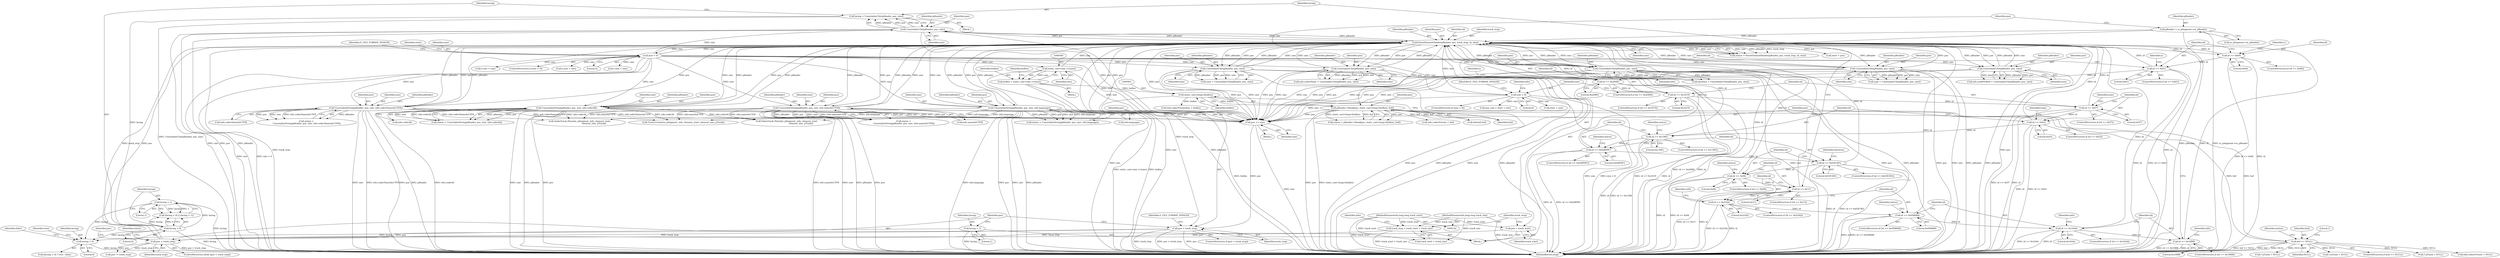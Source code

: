 digraph "0_Android_cc274e2abe8b2a6698a5c47d8aa4bb45f1f9538d_57@API" {
"1000674" [label="(Call,lacing > 0)"];
"1000512" [label="(Call,lacing > 1)"];
"1000509" [label="(Call,lacing < 0)"];
"1000501" [label="(Call,lacing = UnserializeUInt(pReader, pos, size))"];
"1000503" [label="(Call,UnserializeUInt(pReader, pos, size))"];
"1000223" [label="(Call,ParseElementHeader(pReader, pos, track_stop, id, size))"];
"1000613" [label="(Call,UnserializeUInt(pReader, pos, size))"];
"1000236" [label="(Call,size < 0)"];
"1000458" [label="(Call,UnserializeUInt(pReader, pos, size))"];
"1000388" [label="(Call,UnserializeUInt(pReader, pos, size))"];
"1000627" [label="(Call,UnserializeUInt(pReader, pos, size))"];
"1000134" [label="(Call,pReader = m_pSegment->m_pReader)"];
"1000592" [label="(Call,UnserializeString(pReader, pos, size, info.codecNameAsUTF8))"];
"1000484" [label="(Call,UnserializeString(pReader, pos, size, info.codecId))"];
"1000418" [label="(Call,UnserializeString(pReader, pos, size, info.nameAsUTF8))"];
"1000438" [label="(Call,UnserializeString(pReader, pos, size, info.language))"];
"1000358" [label="(Call,UnserializeUInt(pReader, pos, size))"];
"1000214" [label="(Call,pos < track_stop)"];
"1000140" [label="(Call,pos = track_start)"];
"1000123" [label="(MethodParameterIn,long long track_start)"];
"1000635" [label="(Call,pos > track_stop)"];
"1000631" [label="(Call,pos += size)"];
"1000539" [label="(Call,static_cast<size_t>(size))"];
"1000299" [label="(Call,size > 8)"];
"1000560" [label="(Call,pReader->Read(pos, static_cast<long>(buflen), buf))"];
"1000562" [label="(Call,static_cast<long>(buflen))"];
"1000537" [label="(Call,buflen = static_cast<size_t>(size))"];
"1000551" [label="(Call,buf == NULL)"];
"1000144" [label="(Call,track_stop = track_start + track_size)"];
"1000124" [label="(MethodParameterIn,long long track_size)"];
"1000519" [label="(Call,id == 0x23A2)"];
"1000497" [label="(Call,id == 0x1C)"];
"1000477" [label="(Call,id == 0x06)"];
"1000451" [label="(Call,id == 0x03E383)"];
"1000431" [label="(Call,id == 0x02B59C)"];
"1000411" [label="(Call,id == 0x136E)"];
"1000381" [label="(Call,id == 0x03)"];
"1000351" [label="(Call,id == 0x57)"];
"1000294" [label="(Call,id == 0x33C5)"];
"1000278" [label="(Call,id == 0x2D80)"];
"1000262" [label="(Call,id == 0x61)"];
"1000246" [label="(Call,id == 0x60)"];
"1000585" [label="(Call,id == 0x058688)"];
"1000605" [label="(Call,id == 0x16AA)"];
"1000619" [label="(Call,id == 0x16BB)"];
"1000210" [label="(Call,lacing = 1)"];
"1000678" [label="(Identifier,false)"];
"1000135" [label="(Identifier,pReader)"];
"1000611" [label="(Identifier,info)"];
"1000263" [label="(Identifier,id)"];
"1000501" [label="(Call,lacing = UnserializeUInt(pReader, pos, size))"];
"1000357" [label="(Identifier,num)"];
"1000461" [label="(Identifier,size)"];
"1000422" [label="(Call,info.nameAsUTF8)"];
"1000478" [label="(Identifier,id)"];
"1000673" [label="(Call,(lacing > 0) ? true : false)"];
"1000245" [label="(ControlStructure,if (id == 0x60))"];
"1000604" [label="(ControlStructure,if (id == 0x16AA))"];
"1000538" [label="(Identifier,buflen)"];
"1000484" [label="(Call,UnserializeString(pReader, pos, size, info.codecId))"];
"1000482" [label="(Call,status = UnserializeString(pReader, pos, size, info.codecId))"];
"1000303" [label="(Identifier,E_FILE_FORMAT_INVALID)"];
"1000213" [label="(ControlStructure,while (pos < track_stop))"];
"1000639" [label="(Identifier,E_FILE_FORMAT_INVALID)"];
"1000498" [label="(Identifier,id)"];
"1000360" [label="(Identifier,pos)"];
"1000280" [label="(Literal,0x2D80)"];
"1000618" [label="(ControlStructure,if (id == 0x16BB))"];
"1000772" [label="(Call,* pTrack = NULL)"];
"1000584" [label="(ControlStructure,if (id == 0x058688))"];
"1000437" [label="(Identifier,status)"];
"1000605" [label="(Call,id == 0x16AA)"];
"1000514" [label="(Literal,1)"];
"1000625" [label="(Identifier,info)"];
"1000550" [label="(ControlStructure,if (buf == NULL))"];
"1000439" [label="(Identifier,pReader)"];
"1000134" [label="(Call,pReader = m_pSegment->m_pReader)"];
"1000391" [label="(Identifier,size)"];
"1000854" [label="(Call,* pTrack = NULL)"];
"1000504" [label="(Identifier,pReader)"];
"1000390" [label="(Identifier,pos)"];
"1000440" [label="(Identifier,pos)"];
"1000419" [label="(Identifier,pReader)"];
"1000410" [label="(ControlStructure,if (id == 0x136E))"];
"1000278" [label="(Call,id == 0x2D80)"];
"1000614" [label="(Identifier,pReader)"];
"1000677" [label="(Identifier,true)"];
"1000222" [label="(Identifier,status)"];
"1000537" [label="(Call,buflen = static_cast<size_t>(size))"];
"1000587" [label="(Literal,0x058688)"];
"1000487" [label="(Identifier,size)"];
"1000485" [label="(Identifier,pReader)"];
"1000860" [label="(Call,Track::Create(m_pSegment, info, element_start, element_size, pTrack))"];
"1000512" [label="(Call,lacing > 1)"];
"1000438" [label="(Call,UnserializeString(pReader, pos, size, info.language))"];
"1000212" [label="(Literal,1)"];
"1000508" [label="(Call,(lacing < 0) || (lacing > 1))"];
"1000356" [label="(Call,num = UnserializeUInt(pReader, pos, size))"];
"1000479" [label="(Literal,0x06)"];
"1000436" [label="(Call,status = UnserializeString(pReader, pos, size, info.language))"];
"1000380" [label="(ControlStructure,if (id == 0x03))"];
"1000591" [label="(Identifier,status)"];
"1000228" [label="(Identifier,size)"];
"1000594" [label="(Identifier,pos)"];
"1000306" [label="(Identifier,info)"];
"1000361" [label="(Identifier,size)"];
"1000676" [label="(Literal,0)"];
"1000123" [label="(MethodParameterIn,long long track_start)"];
"1000522" [label="(Block,)"];
"1000293" [label="(ControlStructure,if (id == 0x33C5))"];
"1000613" [label="(Call,UnserializeUInt(pReader, pos, size))"];
"1000674" [label="(Call,lacing > 0)"];
"1000497" [label="(Call,id == 0x1C)"];
"1000595" [label="(Identifier,size)"];
"1000300" [label="(Identifier,size)"];
"1000627" [label="(Call,UnserializeUInt(pReader, pos, size))"];
"1000518" [label="(ControlStructure,if (id == 0x23A2))"];
"1000382" [label="(Identifier,id)"];
"1000430" [label="(ControlStructure,if (id == 0x02B59C))"];
"1000559" [label="(Identifier,status)"];
"1000261" [label="(ControlStructure,if (id == 0x61))"];
"1000243" [label="(Identifier,start)"];
"1000142" [label="(Identifier,track_start)"];
"1000294" [label="(Call,id == 0x33C5)"];
"1000621" [label="(Literal,0x16BB)"];
"1000636" [label="(Identifier,pos)"];
"1000277" [label="(ControlStructure,if (id == 0x2D80))"];
"1000620" [label="(Identifier,id)"];
"1000635" [label="(Call,pos > track_stop)"];
"1000499" [label="(Literal,0x1C)"];
"1000211" [label="(Identifier,lacing)"];
"1000236" [label="(Call,size < 0)"];
"1000541" [label="(Identifier,size)"];
"1000140" [label="(Call,pos = track_start)"];
"1000418" [label="(Call,UnserializeString(pReader, pos, size, info.nameAsUTF8))"];
"1000456" [label="(Call,duration = UnserializeUInt(pReader, pos, size))"];
"1000299" [label="(Call,size > 8)"];
"1000714" [label="(Call,VideoTrack::Parse(m_pSegment, info, element_start,\n                                          element_size, pTrack))"];
"1000569" [label="(Call,delete[] buf)"];
"1000412" [label="(Identifier,id)"];
"1000417" [label="(Identifier,status)"];
"1000510" [label="(Identifier,lacing)"];
"1000503" [label="(Call,UnserializeUInt(pReader, pos, size))"];
"1000432" [label="(Identifier,id)"];
"1000350" [label="(ControlStructure,if (id == 0x57))"];
"1000411" [label="(Call,id == 0x136E)"];
"1000381" [label="(Call,id == 0x03)"];
"1000359" [label="(Identifier,pReader)"];
"1000141" [label="(Identifier,pos)"];
"1000284" [label="(Identifier,e)"];
"1000287" [label="(Call,e.size = size)"];
"1000452" [label="(Identifier,id)"];
"1000526" [label="(Call,info.codecPrivate = NULL)"];
"1000488" [label="(Call,info.codecId)"];
"1000551" [label="(Call,buf == NULL)"];
"1000221" [label="(Call,status = ParseElementHeader(pReader, pos, track_stop, id, size))"];
"1000596" [label="(Call,info.codecNameAsUTF8)"];
"1000235" [label="(ControlStructure,if (size < 0))"];
"1000237" [label="(Identifier,size)"];
"1000421" [label="(Identifier,size)"];
"1000298" [label="(ControlStructure,if (size > 8))"];
"1000483" [label="(Identifier,status)"];
"1000387" [label="(Identifier,type)"];
"1000451" [label="(Call,id == 0x03E383)"];
"1000634" [label="(ControlStructure,if (pos > track_stop))"];
"1000240" [label="(Identifier,E_FILE_FORMAT_INVALID)"];
"1000630" [label="(Identifier,size)"];
"1000217" [label="(Block,)"];
"1000224" [label="(Identifier,pReader)"];
"1000268" [label="(Identifier,a)"];
"1000520" [label="(Identifier,id)"];
"1000457" [label="(Identifier,duration)"];
"1000128" [label="(Block,)"];
"1000295" [label="(Identifier,id)"];
"1000352" [label="(Identifier,id)"];
"1000615" [label="(Identifier,pos)"];
"1000225" [label="(Identifier,pos)"];
"1000215" [label="(Identifier,pos)"];
"1000413" [label="(Literal,0x136E)"];
"1000609" [label="(Call,info.codecDelay = UnserializeUInt(pReader, pos, size))"];
"1000606" [label="(Identifier,id)"];
"1000619" [label="(Call,id == 0x16BB)"];
"1000708" [label="(Call,* pTrack = NULL)"];
"1000279" [label="(Identifier,id)"];
"1000496" [label="(ControlStructure,if (id == 0x1C))"];
"1000641" [label="(Call,pos != track_stop)"];
"1000628" [label="(Identifier,pReader)"];
"1000642" [label="(Identifier,pos)"];
"1000565" [label="(Identifier,buf)"];
"1000558" [label="(Call,status = pReader->Read(pos, static_cast<long>(buflen), buf))"];
"1000136" [label="(Call,m_pSegment->m_pReader)"];
"1000247" [label="(Identifier,id)"];
"1000296" [label="(Literal,0x33C5)"];
"1000450" [label="(ControlStructure,if (id == 0x03E383))"];
"1000458" [label="(Call,UnserializeUInt(pReader, pos, size))"];
"1000358" [label="(Call,UnserializeUInt(pReader, pos, size))"];
"1000553" [label="(Identifier,NULL)"];
"1000314" [label="(Call,pos_end = start + size)"];
"1000264" [label="(Literal,0x61)"];
"1000585" [label="(Call,id == 0x058688)"];
"1000564" [label="(Identifier,buflen)"];
"1000519" [label="(Call,id == 0x23A2)"];
"1000477" [label="(Call,id == 0x06)"];
"1000778" [label="(Call,AudioTrack::Parse(m_pSegment, info, element_start,\n                                          element_size, pTrack))"];
"1000633" [label="(Identifier,size)"];
"1000560" [label="(Call,pReader->Read(pos, static_cast<long>(buflen), buf))"];
"1000453" [label="(Literal,0x03E383)"];
"1000223" [label="(Call,ParseElementHeader(pReader, pos, track_stop, id, size))"];
"1000431" [label="(Call,id == 0x02B59C)"];
"1000586" [label="(Identifier,id)"];
"1000513" [label="(Identifier,lacing)"];
"1000509" [label="(Call,lacing < 0)"];
"1000144" [label="(Call,track_stop = track_start + track_size)"];
"1000351" [label="(Call,id == 0x57)"];
"1000460" [label="(Identifier,pos)"];
"1000578" [label="(Call,info.codecPrivateSize = buflen)"];
"1000524" [label="(Identifier,info)"];
"1000388" [label="(Call,UnserializeUInt(pReader, pos, size))"];
"1000592" [label="(Call,UnserializeString(pReader, pos, size, info.codecNameAsUTF8))"];
"1000124" [label="(MethodParameterIn,long long track_size)"];
"1000476" [label="(ControlStructure,if (id == 0x06))"];
"1000248" [label="(Literal,0x60)"];
"1000877" [label="(MethodReturn,long)"];
"1000246" [label="(Call,id == 0x60)"];
"1000486" [label="(Identifier,pos)"];
"1000543" [label="(Identifier,buflen)"];
"1000459" [label="(Identifier,pReader)"];
"1000539" [label="(Call,static_cast<size_t>(size))"];
"1000146" [label="(Call,track_start + track_size)"];
"1000623" [label="(Call,info.seekPreRoll = UnserializeUInt(pReader, pos, size))"];
"1000607" [label="(Literal,0x16AA)"];
"1000386" [label="(Call,type = UnserializeUInt(pReader, pos, size))"];
"1000590" [label="(Call,status =\n UnserializeString(pReader, pos, size, info.codecNameAsUTF8))"];
"1000433" [label="(Literal,0x02B59C)"];
"1000562" [label="(Call,static_cast<long>(buflen))"];
"1000271" [label="(Call,a.size = size)"];
"1000416" [label="(Call,status =\n UnserializeString(pReader, pos, size, info.nameAsUTF8))"];
"1000552" [label="(Identifier,buf)"];
"1000500" [label="(Block,)"];
"1000675" [label="(Identifier,lacing)"];
"1000214" [label="(Call,pos < track_stop)"];
"1000506" [label="(Identifier,size)"];
"1000616" [label="(Identifier,size)"];
"1000216" [label="(Identifier,track_stop)"];
"1000242" [label="(Call,start = pos)"];
"1000556" [label="(Literal,1)"];
"1000383" [label="(Literal,0x03)"];
"1000511" [label="(Literal,0)"];
"1000502" [label="(Identifier,lacing)"];
"1000262" [label="(Call,id == 0x61)"];
"1000210" [label="(Call,lacing = 1)"];
"1000389" [label="(Identifier,pReader)"];
"1000593" [label="(Identifier,pReader)"];
"1000632" [label="(Identifier,pos)"];
"1000631" [label="(Call,pos += size)"];
"1000301" [label="(Literal,8)"];
"1000238" [label="(Literal,0)"];
"1000637" [label="(Identifier,track_stop)"];
"1000227" [label="(Identifier,id)"];
"1000573" [label="(Call,info.codecPrivate = buf)"];
"1000442" [label="(Call,info.language)"];
"1000145" [label="(Identifier,track_stop)"];
"1000316" [label="(Call,start + size)"];
"1000561" [label="(Identifier,pos)"];
"1000505" [label="(Identifier,pos)"];
"1000152" [label="(Identifier,info)"];
"1000252" [label="(Identifier,v)"];
"1000353" [label="(Literal,0x57)"];
"1000521" [label="(Literal,0x23A2)"];
"1000226" [label="(Identifier,track_stop)"];
"1000629" [label="(Identifier,pos)"];
"1000420" [label="(Identifier,pos)"];
"1000441" [label="(Identifier,size)"];
"1000255" [label="(Call,v.size = size)"];
"1000674" -> "1000673"  [label="AST: "];
"1000674" -> "1000676"  [label="CFG: "];
"1000675" -> "1000674"  [label="AST: "];
"1000676" -> "1000674"  [label="AST: "];
"1000677" -> "1000674"  [label="CFG: "];
"1000678" -> "1000674"  [label="CFG: "];
"1000674" -> "1000877"  [label="DDG: lacing"];
"1000512" -> "1000674"  [label="DDG: lacing"];
"1000210" -> "1000674"  [label="DDG: lacing"];
"1000509" -> "1000674"  [label="DDG: lacing"];
"1000512" -> "1000508"  [label="AST: "];
"1000512" -> "1000514"  [label="CFG: "];
"1000513" -> "1000512"  [label="AST: "];
"1000514" -> "1000512"  [label="AST: "];
"1000508" -> "1000512"  [label="CFG: "];
"1000512" -> "1000877"  [label="DDG: lacing"];
"1000512" -> "1000508"  [label="DDG: lacing"];
"1000512" -> "1000508"  [label="DDG: 1"];
"1000509" -> "1000512"  [label="DDG: lacing"];
"1000509" -> "1000508"  [label="AST: "];
"1000509" -> "1000511"  [label="CFG: "];
"1000510" -> "1000509"  [label="AST: "];
"1000511" -> "1000509"  [label="AST: "];
"1000513" -> "1000509"  [label="CFG: "];
"1000508" -> "1000509"  [label="CFG: "];
"1000509" -> "1000877"  [label="DDG: lacing"];
"1000509" -> "1000508"  [label="DDG: lacing"];
"1000509" -> "1000508"  [label="DDG: 0"];
"1000501" -> "1000509"  [label="DDG: lacing"];
"1000501" -> "1000500"  [label="AST: "];
"1000501" -> "1000503"  [label="CFG: "];
"1000502" -> "1000501"  [label="AST: "];
"1000503" -> "1000501"  [label="AST: "];
"1000510" -> "1000501"  [label="CFG: "];
"1000501" -> "1000877"  [label="DDG: UnserializeUInt(pReader, pos, size)"];
"1000503" -> "1000501"  [label="DDG: pReader"];
"1000503" -> "1000501"  [label="DDG: pos"];
"1000503" -> "1000501"  [label="DDG: size"];
"1000503" -> "1000506"  [label="CFG: "];
"1000504" -> "1000503"  [label="AST: "];
"1000505" -> "1000503"  [label="AST: "];
"1000506" -> "1000503"  [label="AST: "];
"1000503" -> "1000877"  [label="DDG: size"];
"1000503" -> "1000877"  [label="DDG: pos"];
"1000503" -> "1000877"  [label="DDG: pReader"];
"1000503" -> "1000223"  [label="DDG: pReader"];
"1000503" -> "1000223"  [label="DDG: size"];
"1000223" -> "1000503"  [label="DDG: pReader"];
"1000223" -> "1000503"  [label="DDG: pos"];
"1000236" -> "1000503"  [label="DDG: size"];
"1000503" -> "1000631"  [label="DDG: size"];
"1000503" -> "1000631"  [label="DDG: pos"];
"1000223" -> "1000221"  [label="AST: "];
"1000223" -> "1000228"  [label="CFG: "];
"1000224" -> "1000223"  [label="AST: "];
"1000225" -> "1000223"  [label="AST: "];
"1000226" -> "1000223"  [label="AST: "];
"1000227" -> "1000223"  [label="AST: "];
"1000228" -> "1000223"  [label="AST: "];
"1000221" -> "1000223"  [label="CFG: "];
"1000223" -> "1000877"  [label="DDG: pos"];
"1000223" -> "1000877"  [label="DDG: id"];
"1000223" -> "1000877"  [label="DDG: track_stop"];
"1000223" -> "1000877"  [label="DDG: size"];
"1000223" -> "1000877"  [label="DDG: pReader"];
"1000223" -> "1000221"  [label="DDG: size"];
"1000223" -> "1000221"  [label="DDG: pReader"];
"1000223" -> "1000221"  [label="DDG: track_stop"];
"1000223" -> "1000221"  [label="DDG: id"];
"1000223" -> "1000221"  [label="DDG: pos"];
"1000613" -> "1000223"  [label="DDG: pReader"];
"1000613" -> "1000223"  [label="DDG: size"];
"1000458" -> "1000223"  [label="DDG: pReader"];
"1000458" -> "1000223"  [label="DDG: size"];
"1000388" -> "1000223"  [label="DDG: pReader"];
"1000388" -> "1000223"  [label="DDG: size"];
"1000627" -> "1000223"  [label="DDG: pReader"];
"1000627" -> "1000223"  [label="DDG: size"];
"1000134" -> "1000223"  [label="DDG: pReader"];
"1000592" -> "1000223"  [label="DDG: pReader"];
"1000592" -> "1000223"  [label="DDG: size"];
"1000484" -> "1000223"  [label="DDG: pReader"];
"1000484" -> "1000223"  [label="DDG: size"];
"1000418" -> "1000223"  [label="DDG: pReader"];
"1000418" -> "1000223"  [label="DDG: size"];
"1000438" -> "1000223"  [label="DDG: pReader"];
"1000438" -> "1000223"  [label="DDG: size"];
"1000358" -> "1000223"  [label="DDG: pReader"];
"1000358" -> "1000223"  [label="DDG: size"];
"1000214" -> "1000223"  [label="DDG: pos"];
"1000214" -> "1000223"  [label="DDG: track_stop"];
"1000519" -> "1000223"  [label="DDG: id"];
"1000497" -> "1000223"  [label="DDG: id"];
"1000411" -> "1000223"  [label="DDG: id"];
"1000585" -> "1000223"  [label="DDG: id"];
"1000431" -> "1000223"  [label="DDG: id"];
"1000294" -> "1000223"  [label="DDG: id"];
"1000381" -> "1000223"  [label="DDG: id"];
"1000351" -> "1000223"  [label="DDG: id"];
"1000605" -> "1000223"  [label="DDG: id"];
"1000477" -> "1000223"  [label="DDG: id"];
"1000278" -> "1000223"  [label="DDG: id"];
"1000262" -> "1000223"  [label="DDG: id"];
"1000451" -> "1000223"  [label="DDG: id"];
"1000246" -> "1000223"  [label="DDG: id"];
"1000619" -> "1000223"  [label="DDG: id"];
"1000236" -> "1000223"  [label="DDG: size"];
"1000539" -> "1000223"  [label="DDG: size"];
"1000299" -> "1000223"  [label="DDG: size"];
"1000223" -> "1000236"  [label="DDG: size"];
"1000223" -> "1000242"  [label="DDG: pos"];
"1000223" -> "1000246"  [label="DDG: id"];
"1000223" -> "1000358"  [label="DDG: pReader"];
"1000223" -> "1000358"  [label="DDG: pos"];
"1000223" -> "1000388"  [label="DDG: pReader"];
"1000223" -> "1000388"  [label="DDG: pos"];
"1000223" -> "1000418"  [label="DDG: pReader"];
"1000223" -> "1000418"  [label="DDG: pos"];
"1000223" -> "1000438"  [label="DDG: pReader"];
"1000223" -> "1000438"  [label="DDG: pos"];
"1000223" -> "1000458"  [label="DDG: pReader"];
"1000223" -> "1000458"  [label="DDG: pos"];
"1000223" -> "1000484"  [label="DDG: pReader"];
"1000223" -> "1000484"  [label="DDG: pos"];
"1000223" -> "1000560"  [label="DDG: pos"];
"1000223" -> "1000592"  [label="DDG: pReader"];
"1000223" -> "1000592"  [label="DDG: pos"];
"1000223" -> "1000613"  [label="DDG: pReader"];
"1000223" -> "1000613"  [label="DDG: pos"];
"1000223" -> "1000627"  [label="DDG: pReader"];
"1000223" -> "1000627"  [label="DDG: pos"];
"1000223" -> "1000631"  [label="DDG: pos"];
"1000223" -> "1000635"  [label="DDG: track_stop"];
"1000613" -> "1000609"  [label="AST: "];
"1000613" -> "1000616"  [label="CFG: "];
"1000614" -> "1000613"  [label="AST: "];
"1000615" -> "1000613"  [label="AST: "];
"1000616" -> "1000613"  [label="AST: "];
"1000609" -> "1000613"  [label="CFG: "];
"1000613" -> "1000877"  [label="DDG: pReader"];
"1000613" -> "1000609"  [label="DDG: pReader"];
"1000613" -> "1000609"  [label="DDG: pos"];
"1000613" -> "1000609"  [label="DDG: size"];
"1000236" -> "1000613"  [label="DDG: size"];
"1000613" -> "1000631"  [label="DDG: size"];
"1000613" -> "1000631"  [label="DDG: pos"];
"1000236" -> "1000235"  [label="AST: "];
"1000236" -> "1000238"  [label="CFG: "];
"1000237" -> "1000236"  [label="AST: "];
"1000238" -> "1000236"  [label="AST: "];
"1000240" -> "1000236"  [label="CFG: "];
"1000243" -> "1000236"  [label="CFG: "];
"1000236" -> "1000877"  [label="DDG: size"];
"1000236" -> "1000877"  [label="DDG: size < 0"];
"1000236" -> "1000255"  [label="DDG: size"];
"1000236" -> "1000271"  [label="DDG: size"];
"1000236" -> "1000287"  [label="DDG: size"];
"1000236" -> "1000299"  [label="DDG: size"];
"1000236" -> "1000358"  [label="DDG: size"];
"1000236" -> "1000388"  [label="DDG: size"];
"1000236" -> "1000418"  [label="DDG: size"];
"1000236" -> "1000438"  [label="DDG: size"];
"1000236" -> "1000458"  [label="DDG: size"];
"1000236" -> "1000484"  [label="DDG: size"];
"1000236" -> "1000539"  [label="DDG: size"];
"1000236" -> "1000592"  [label="DDG: size"];
"1000236" -> "1000627"  [label="DDG: size"];
"1000236" -> "1000631"  [label="DDG: size"];
"1000458" -> "1000456"  [label="AST: "];
"1000458" -> "1000461"  [label="CFG: "];
"1000459" -> "1000458"  [label="AST: "];
"1000460" -> "1000458"  [label="AST: "];
"1000461" -> "1000458"  [label="AST: "];
"1000456" -> "1000458"  [label="CFG: "];
"1000458" -> "1000877"  [label="DDG: size"];
"1000458" -> "1000877"  [label="DDG: pos"];
"1000458" -> "1000877"  [label="DDG: pReader"];
"1000458" -> "1000456"  [label="DDG: pReader"];
"1000458" -> "1000456"  [label="DDG: pos"];
"1000458" -> "1000456"  [label="DDG: size"];
"1000458" -> "1000631"  [label="DDG: size"];
"1000458" -> "1000631"  [label="DDG: pos"];
"1000388" -> "1000386"  [label="AST: "];
"1000388" -> "1000391"  [label="CFG: "];
"1000389" -> "1000388"  [label="AST: "];
"1000390" -> "1000388"  [label="AST: "];
"1000391" -> "1000388"  [label="AST: "];
"1000386" -> "1000388"  [label="CFG: "];
"1000388" -> "1000877"  [label="DDG: pReader"];
"1000388" -> "1000877"  [label="DDG: pos"];
"1000388" -> "1000877"  [label="DDG: size"];
"1000388" -> "1000386"  [label="DDG: pReader"];
"1000388" -> "1000386"  [label="DDG: pos"];
"1000388" -> "1000386"  [label="DDG: size"];
"1000388" -> "1000631"  [label="DDG: size"];
"1000388" -> "1000631"  [label="DDG: pos"];
"1000627" -> "1000623"  [label="AST: "];
"1000627" -> "1000630"  [label="CFG: "];
"1000628" -> "1000627"  [label="AST: "];
"1000629" -> "1000627"  [label="AST: "];
"1000630" -> "1000627"  [label="AST: "];
"1000623" -> "1000627"  [label="CFG: "];
"1000627" -> "1000877"  [label="DDG: pReader"];
"1000627" -> "1000623"  [label="DDG: pReader"];
"1000627" -> "1000623"  [label="DDG: pos"];
"1000627" -> "1000623"  [label="DDG: size"];
"1000627" -> "1000631"  [label="DDG: size"];
"1000627" -> "1000631"  [label="DDG: pos"];
"1000134" -> "1000128"  [label="AST: "];
"1000134" -> "1000136"  [label="CFG: "];
"1000135" -> "1000134"  [label="AST: "];
"1000136" -> "1000134"  [label="AST: "];
"1000141" -> "1000134"  [label="CFG: "];
"1000134" -> "1000877"  [label="DDG: pReader"];
"1000134" -> "1000877"  [label="DDG: m_pSegment->m_pReader"];
"1000592" -> "1000590"  [label="AST: "];
"1000592" -> "1000596"  [label="CFG: "];
"1000593" -> "1000592"  [label="AST: "];
"1000594" -> "1000592"  [label="AST: "];
"1000595" -> "1000592"  [label="AST: "];
"1000596" -> "1000592"  [label="AST: "];
"1000590" -> "1000592"  [label="CFG: "];
"1000592" -> "1000877"  [label="DDG: size"];
"1000592" -> "1000877"  [label="DDG: info.codecNameAsUTF8"];
"1000592" -> "1000877"  [label="DDG: pos"];
"1000592" -> "1000877"  [label="DDG: pReader"];
"1000592" -> "1000590"  [label="DDG: pReader"];
"1000592" -> "1000590"  [label="DDG: pos"];
"1000592" -> "1000590"  [label="DDG: size"];
"1000592" -> "1000590"  [label="DDG: info.codecNameAsUTF8"];
"1000592" -> "1000631"  [label="DDG: size"];
"1000592" -> "1000631"  [label="DDG: pos"];
"1000592" -> "1000714"  [label="DDG: info.codecNameAsUTF8"];
"1000592" -> "1000778"  [label="DDG: info.codecNameAsUTF8"];
"1000592" -> "1000860"  [label="DDG: info.codecNameAsUTF8"];
"1000484" -> "1000482"  [label="AST: "];
"1000484" -> "1000488"  [label="CFG: "];
"1000485" -> "1000484"  [label="AST: "];
"1000486" -> "1000484"  [label="AST: "];
"1000487" -> "1000484"  [label="AST: "];
"1000488" -> "1000484"  [label="AST: "];
"1000482" -> "1000484"  [label="CFG: "];
"1000484" -> "1000877"  [label="DDG: pos"];
"1000484" -> "1000877"  [label="DDG: info.codecId"];
"1000484" -> "1000877"  [label="DDG: size"];
"1000484" -> "1000877"  [label="DDG: pReader"];
"1000484" -> "1000482"  [label="DDG: pReader"];
"1000484" -> "1000482"  [label="DDG: pos"];
"1000484" -> "1000482"  [label="DDG: size"];
"1000484" -> "1000482"  [label="DDG: info.codecId"];
"1000484" -> "1000631"  [label="DDG: size"];
"1000484" -> "1000631"  [label="DDG: pos"];
"1000484" -> "1000714"  [label="DDG: info.codecId"];
"1000484" -> "1000778"  [label="DDG: info.codecId"];
"1000484" -> "1000860"  [label="DDG: info.codecId"];
"1000418" -> "1000416"  [label="AST: "];
"1000418" -> "1000422"  [label="CFG: "];
"1000419" -> "1000418"  [label="AST: "];
"1000420" -> "1000418"  [label="AST: "];
"1000421" -> "1000418"  [label="AST: "];
"1000422" -> "1000418"  [label="AST: "];
"1000416" -> "1000418"  [label="CFG: "];
"1000418" -> "1000877"  [label="DDG: pos"];
"1000418" -> "1000877"  [label="DDG: info.nameAsUTF8"];
"1000418" -> "1000877"  [label="DDG: size"];
"1000418" -> "1000877"  [label="DDG: pReader"];
"1000418" -> "1000416"  [label="DDG: pReader"];
"1000418" -> "1000416"  [label="DDG: pos"];
"1000418" -> "1000416"  [label="DDG: size"];
"1000418" -> "1000416"  [label="DDG: info.nameAsUTF8"];
"1000418" -> "1000631"  [label="DDG: size"];
"1000418" -> "1000631"  [label="DDG: pos"];
"1000418" -> "1000714"  [label="DDG: info.nameAsUTF8"];
"1000418" -> "1000778"  [label="DDG: info.nameAsUTF8"];
"1000418" -> "1000860"  [label="DDG: info.nameAsUTF8"];
"1000438" -> "1000436"  [label="AST: "];
"1000438" -> "1000442"  [label="CFG: "];
"1000439" -> "1000438"  [label="AST: "];
"1000440" -> "1000438"  [label="AST: "];
"1000441" -> "1000438"  [label="AST: "];
"1000442" -> "1000438"  [label="AST: "];
"1000436" -> "1000438"  [label="CFG: "];
"1000438" -> "1000877"  [label="DDG: info.language"];
"1000438" -> "1000877"  [label="DDG: pos"];
"1000438" -> "1000877"  [label="DDG: size"];
"1000438" -> "1000877"  [label="DDG: pReader"];
"1000438" -> "1000436"  [label="DDG: pReader"];
"1000438" -> "1000436"  [label="DDG: pos"];
"1000438" -> "1000436"  [label="DDG: size"];
"1000438" -> "1000436"  [label="DDG: info.language"];
"1000438" -> "1000631"  [label="DDG: size"];
"1000438" -> "1000631"  [label="DDG: pos"];
"1000438" -> "1000714"  [label="DDG: info.language"];
"1000438" -> "1000778"  [label="DDG: info.language"];
"1000438" -> "1000860"  [label="DDG: info.language"];
"1000358" -> "1000356"  [label="AST: "];
"1000358" -> "1000361"  [label="CFG: "];
"1000359" -> "1000358"  [label="AST: "];
"1000360" -> "1000358"  [label="AST: "];
"1000361" -> "1000358"  [label="AST: "];
"1000356" -> "1000358"  [label="CFG: "];
"1000358" -> "1000877"  [label="DDG: size"];
"1000358" -> "1000877"  [label="DDG: pos"];
"1000358" -> "1000877"  [label="DDG: pReader"];
"1000358" -> "1000356"  [label="DDG: pReader"];
"1000358" -> "1000356"  [label="DDG: pos"];
"1000358" -> "1000356"  [label="DDG: size"];
"1000358" -> "1000631"  [label="DDG: size"];
"1000358" -> "1000631"  [label="DDG: pos"];
"1000214" -> "1000213"  [label="AST: "];
"1000214" -> "1000216"  [label="CFG: "];
"1000215" -> "1000214"  [label="AST: "];
"1000216" -> "1000214"  [label="AST: "];
"1000222" -> "1000214"  [label="CFG: "];
"1000642" -> "1000214"  [label="CFG: "];
"1000214" -> "1000877"  [label="DDG: pos < track_stop"];
"1000140" -> "1000214"  [label="DDG: pos"];
"1000635" -> "1000214"  [label="DDG: pos"];
"1000635" -> "1000214"  [label="DDG: track_stop"];
"1000144" -> "1000214"  [label="DDG: track_stop"];
"1000214" -> "1000641"  [label="DDG: pos"];
"1000214" -> "1000641"  [label="DDG: track_stop"];
"1000140" -> "1000128"  [label="AST: "];
"1000140" -> "1000142"  [label="CFG: "];
"1000141" -> "1000140"  [label="AST: "];
"1000142" -> "1000140"  [label="AST: "];
"1000145" -> "1000140"  [label="CFG: "];
"1000123" -> "1000140"  [label="DDG: track_start"];
"1000123" -> "1000122"  [label="AST: "];
"1000123" -> "1000877"  [label="DDG: track_start"];
"1000123" -> "1000144"  [label="DDG: track_start"];
"1000123" -> "1000146"  [label="DDG: track_start"];
"1000635" -> "1000634"  [label="AST: "];
"1000635" -> "1000637"  [label="CFG: "];
"1000636" -> "1000635"  [label="AST: "];
"1000637" -> "1000635"  [label="AST: "];
"1000215" -> "1000635"  [label="CFG: "];
"1000639" -> "1000635"  [label="CFG: "];
"1000635" -> "1000877"  [label="DDG: track_stop"];
"1000635" -> "1000877"  [label="DDG: pos > track_stop"];
"1000635" -> "1000877"  [label="DDG: pos"];
"1000631" -> "1000635"  [label="DDG: pos"];
"1000631" -> "1000217"  [label="AST: "];
"1000631" -> "1000633"  [label="CFG: "];
"1000632" -> "1000631"  [label="AST: "];
"1000633" -> "1000631"  [label="AST: "];
"1000636" -> "1000631"  [label="CFG: "];
"1000631" -> "1000877"  [label="DDG: size"];
"1000539" -> "1000631"  [label="DDG: size"];
"1000299" -> "1000631"  [label="DDG: size"];
"1000560" -> "1000631"  [label="DDG: pos"];
"1000539" -> "1000537"  [label="AST: "];
"1000539" -> "1000541"  [label="CFG: "];
"1000540" -> "1000539"  [label="AST: "];
"1000541" -> "1000539"  [label="AST: "];
"1000537" -> "1000539"  [label="CFG: "];
"1000539" -> "1000877"  [label="DDG: size"];
"1000539" -> "1000537"  [label="DDG: size"];
"1000299" -> "1000298"  [label="AST: "];
"1000299" -> "1000301"  [label="CFG: "];
"1000300" -> "1000299"  [label="AST: "];
"1000301" -> "1000299"  [label="AST: "];
"1000303" -> "1000299"  [label="CFG: "];
"1000306" -> "1000299"  [label="CFG: "];
"1000299" -> "1000877"  [label="DDG: size > 8"];
"1000299" -> "1000877"  [label="DDG: size"];
"1000299" -> "1000314"  [label="DDG: size"];
"1000299" -> "1000316"  [label="DDG: size"];
"1000560" -> "1000558"  [label="AST: "];
"1000560" -> "1000565"  [label="CFG: "];
"1000561" -> "1000560"  [label="AST: "];
"1000562" -> "1000560"  [label="AST: "];
"1000565" -> "1000560"  [label="AST: "];
"1000558" -> "1000560"  [label="CFG: "];
"1000560" -> "1000877"  [label="DDG: static_cast<long>(buflen)"];
"1000560" -> "1000877"  [label="DDG: pos"];
"1000560" -> "1000551"  [label="DDG: buf"];
"1000560" -> "1000558"  [label="DDG: pos"];
"1000560" -> "1000558"  [label="DDG: static_cast<long>(buflen)"];
"1000560" -> "1000558"  [label="DDG: buf"];
"1000562" -> "1000560"  [label="DDG: buflen"];
"1000551" -> "1000560"  [label="DDG: buf"];
"1000560" -> "1000569"  [label="DDG: buf"];
"1000560" -> "1000573"  [label="DDG: buf"];
"1000562" -> "1000564"  [label="CFG: "];
"1000563" -> "1000562"  [label="AST: "];
"1000564" -> "1000562"  [label="AST: "];
"1000565" -> "1000562"  [label="CFG: "];
"1000562" -> "1000877"  [label="DDG: buflen"];
"1000537" -> "1000562"  [label="DDG: buflen"];
"1000562" -> "1000578"  [label="DDG: buflen"];
"1000537" -> "1000522"  [label="AST: "];
"1000538" -> "1000537"  [label="AST: "];
"1000543" -> "1000537"  [label="CFG: "];
"1000537" -> "1000877"  [label="DDG: static_cast<size_t>(size)"];
"1000537" -> "1000877"  [label="DDG: buflen"];
"1000551" -> "1000550"  [label="AST: "];
"1000551" -> "1000553"  [label="CFG: "];
"1000552" -> "1000551"  [label="AST: "];
"1000553" -> "1000551"  [label="AST: "];
"1000556" -> "1000551"  [label="CFG: "];
"1000559" -> "1000551"  [label="CFG: "];
"1000551" -> "1000877"  [label="DDG: NULL"];
"1000551" -> "1000877"  [label="DDG: buf == NULL"];
"1000551" -> "1000877"  [label="DDG: buf"];
"1000551" -> "1000526"  [label="DDG: NULL"];
"1000551" -> "1000708"  [label="DDG: NULL"];
"1000551" -> "1000772"  [label="DDG: NULL"];
"1000551" -> "1000854"  [label="DDG: NULL"];
"1000144" -> "1000128"  [label="AST: "];
"1000144" -> "1000146"  [label="CFG: "];
"1000145" -> "1000144"  [label="AST: "];
"1000146" -> "1000144"  [label="AST: "];
"1000152" -> "1000144"  [label="CFG: "];
"1000144" -> "1000877"  [label="DDG: track_start + track_size"];
"1000124" -> "1000144"  [label="DDG: track_size"];
"1000124" -> "1000122"  [label="AST: "];
"1000124" -> "1000877"  [label="DDG: track_size"];
"1000124" -> "1000146"  [label="DDG: track_size"];
"1000519" -> "1000518"  [label="AST: "];
"1000519" -> "1000521"  [label="CFG: "];
"1000520" -> "1000519"  [label="AST: "];
"1000521" -> "1000519"  [label="AST: "];
"1000524" -> "1000519"  [label="CFG: "];
"1000586" -> "1000519"  [label="CFG: "];
"1000519" -> "1000877"  [label="DDG: id"];
"1000519" -> "1000877"  [label="DDG: id == 0x23A2"];
"1000497" -> "1000519"  [label="DDG: id"];
"1000519" -> "1000585"  [label="DDG: id"];
"1000497" -> "1000496"  [label="AST: "];
"1000497" -> "1000499"  [label="CFG: "];
"1000498" -> "1000497"  [label="AST: "];
"1000499" -> "1000497"  [label="AST: "];
"1000502" -> "1000497"  [label="CFG: "];
"1000520" -> "1000497"  [label="CFG: "];
"1000497" -> "1000877"  [label="DDG: id"];
"1000497" -> "1000877"  [label="DDG: id == 0x1C"];
"1000477" -> "1000497"  [label="DDG: id"];
"1000477" -> "1000476"  [label="AST: "];
"1000477" -> "1000479"  [label="CFG: "];
"1000478" -> "1000477"  [label="AST: "];
"1000479" -> "1000477"  [label="AST: "];
"1000483" -> "1000477"  [label="CFG: "];
"1000498" -> "1000477"  [label="CFG: "];
"1000477" -> "1000877"  [label="DDG: id == 0x06"];
"1000477" -> "1000877"  [label="DDG: id"];
"1000451" -> "1000477"  [label="DDG: id"];
"1000451" -> "1000450"  [label="AST: "];
"1000451" -> "1000453"  [label="CFG: "];
"1000452" -> "1000451"  [label="AST: "];
"1000453" -> "1000451"  [label="AST: "];
"1000457" -> "1000451"  [label="CFG: "];
"1000478" -> "1000451"  [label="CFG: "];
"1000451" -> "1000877"  [label="DDG: id"];
"1000451" -> "1000877"  [label="DDG: id == 0x03E383"];
"1000431" -> "1000451"  [label="DDG: id"];
"1000431" -> "1000430"  [label="AST: "];
"1000431" -> "1000433"  [label="CFG: "];
"1000432" -> "1000431"  [label="AST: "];
"1000433" -> "1000431"  [label="AST: "];
"1000437" -> "1000431"  [label="CFG: "];
"1000452" -> "1000431"  [label="CFG: "];
"1000431" -> "1000877"  [label="DDG: id"];
"1000431" -> "1000877"  [label="DDG: id == 0x02B59C"];
"1000411" -> "1000431"  [label="DDG: id"];
"1000411" -> "1000410"  [label="AST: "];
"1000411" -> "1000413"  [label="CFG: "];
"1000412" -> "1000411"  [label="AST: "];
"1000413" -> "1000411"  [label="AST: "];
"1000417" -> "1000411"  [label="CFG: "];
"1000432" -> "1000411"  [label="CFG: "];
"1000411" -> "1000877"  [label="DDG: id == 0x136E"];
"1000411" -> "1000877"  [label="DDG: id"];
"1000381" -> "1000411"  [label="DDG: id"];
"1000381" -> "1000380"  [label="AST: "];
"1000381" -> "1000383"  [label="CFG: "];
"1000382" -> "1000381"  [label="AST: "];
"1000383" -> "1000381"  [label="AST: "];
"1000387" -> "1000381"  [label="CFG: "];
"1000412" -> "1000381"  [label="CFG: "];
"1000381" -> "1000877"  [label="DDG: id"];
"1000381" -> "1000877"  [label="DDG: id == 0x03"];
"1000351" -> "1000381"  [label="DDG: id"];
"1000351" -> "1000350"  [label="AST: "];
"1000351" -> "1000353"  [label="CFG: "];
"1000352" -> "1000351"  [label="AST: "];
"1000353" -> "1000351"  [label="AST: "];
"1000357" -> "1000351"  [label="CFG: "];
"1000382" -> "1000351"  [label="CFG: "];
"1000351" -> "1000877"  [label="DDG: id == 0x57"];
"1000351" -> "1000877"  [label="DDG: id"];
"1000294" -> "1000351"  [label="DDG: id"];
"1000294" -> "1000293"  [label="AST: "];
"1000294" -> "1000296"  [label="CFG: "];
"1000295" -> "1000294"  [label="AST: "];
"1000296" -> "1000294"  [label="AST: "];
"1000300" -> "1000294"  [label="CFG: "];
"1000352" -> "1000294"  [label="CFG: "];
"1000294" -> "1000877"  [label="DDG: id == 0x33C5"];
"1000294" -> "1000877"  [label="DDG: id"];
"1000278" -> "1000294"  [label="DDG: id"];
"1000278" -> "1000277"  [label="AST: "];
"1000278" -> "1000280"  [label="CFG: "];
"1000279" -> "1000278"  [label="AST: "];
"1000280" -> "1000278"  [label="AST: "];
"1000284" -> "1000278"  [label="CFG: "];
"1000295" -> "1000278"  [label="CFG: "];
"1000278" -> "1000877"  [label="DDG: id == 0x2D80"];
"1000278" -> "1000877"  [label="DDG: id"];
"1000262" -> "1000278"  [label="DDG: id"];
"1000262" -> "1000261"  [label="AST: "];
"1000262" -> "1000264"  [label="CFG: "];
"1000263" -> "1000262"  [label="AST: "];
"1000264" -> "1000262"  [label="AST: "];
"1000268" -> "1000262"  [label="CFG: "];
"1000279" -> "1000262"  [label="CFG: "];
"1000262" -> "1000877"  [label="DDG: id"];
"1000262" -> "1000877"  [label="DDG: id == 0x61"];
"1000246" -> "1000262"  [label="DDG: id"];
"1000246" -> "1000245"  [label="AST: "];
"1000246" -> "1000248"  [label="CFG: "];
"1000247" -> "1000246"  [label="AST: "];
"1000248" -> "1000246"  [label="AST: "];
"1000252" -> "1000246"  [label="CFG: "];
"1000263" -> "1000246"  [label="CFG: "];
"1000246" -> "1000877"  [label="DDG: id == 0x60"];
"1000246" -> "1000877"  [label="DDG: id"];
"1000585" -> "1000584"  [label="AST: "];
"1000585" -> "1000587"  [label="CFG: "];
"1000586" -> "1000585"  [label="AST: "];
"1000587" -> "1000585"  [label="AST: "];
"1000591" -> "1000585"  [label="CFG: "];
"1000606" -> "1000585"  [label="CFG: "];
"1000585" -> "1000877"  [label="DDG: id"];
"1000585" -> "1000877"  [label="DDG: id == 0x058688"];
"1000585" -> "1000605"  [label="DDG: id"];
"1000605" -> "1000604"  [label="AST: "];
"1000605" -> "1000607"  [label="CFG: "];
"1000606" -> "1000605"  [label="AST: "];
"1000607" -> "1000605"  [label="AST: "];
"1000611" -> "1000605"  [label="CFG: "];
"1000620" -> "1000605"  [label="CFG: "];
"1000605" -> "1000877"  [label="DDG: id == 0x16AA"];
"1000605" -> "1000877"  [label="DDG: id"];
"1000605" -> "1000619"  [label="DDG: id"];
"1000619" -> "1000618"  [label="AST: "];
"1000619" -> "1000621"  [label="CFG: "];
"1000620" -> "1000619"  [label="AST: "];
"1000621" -> "1000619"  [label="AST: "];
"1000625" -> "1000619"  [label="CFG: "];
"1000632" -> "1000619"  [label="CFG: "];
"1000619" -> "1000877"  [label="DDG: id == 0x16BB"];
"1000619" -> "1000877"  [label="DDG: id"];
"1000210" -> "1000128"  [label="AST: "];
"1000210" -> "1000212"  [label="CFG: "];
"1000211" -> "1000210"  [label="AST: "];
"1000212" -> "1000210"  [label="AST: "];
"1000215" -> "1000210"  [label="CFG: "];
"1000210" -> "1000877"  [label="DDG: lacing"];
}
